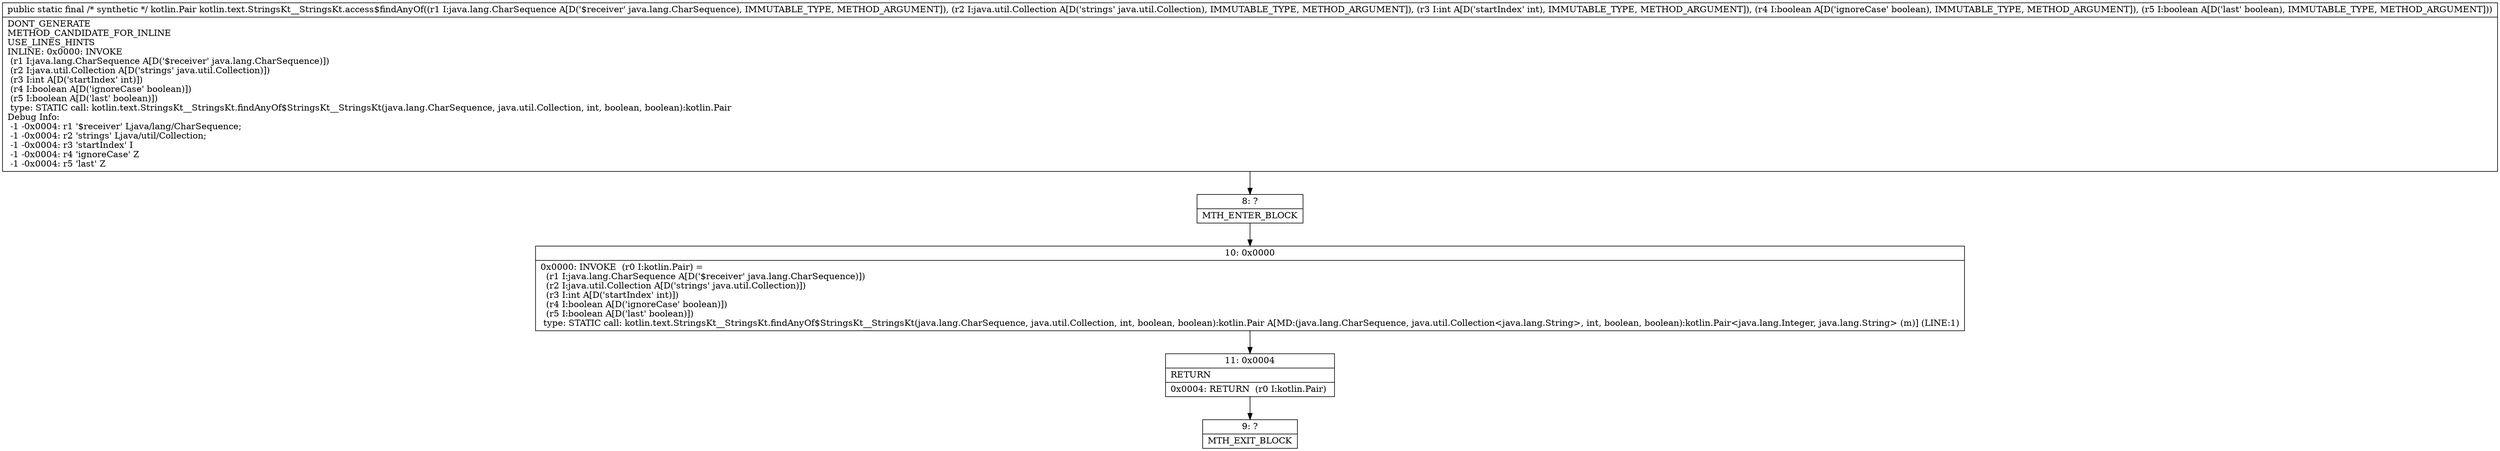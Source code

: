 digraph "CFG forkotlin.text.StringsKt__StringsKt.access$findAnyOf(Ljava\/lang\/CharSequence;Ljava\/util\/Collection;IZZ)Lkotlin\/Pair;" {
Node_8 [shape=record,label="{8\:\ ?|MTH_ENTER_BLOCK\l}"];
Node_10 [shape=record,label="{10\:\ 0x0000|0x0000: INVOKE  (r0 I:kotlin.Pair) = \l  (r1 I:java.lang.CharSequence A[D('$receiver' java.lang.CharSequence)])\l  (r2 I:java.util.Collection A[D('strings' java.util.Collection)])\l  (r3 I:int A[D('startIndex' int)])\l  (r4 I:boolean A[D('ignoreCase' boolean)])\l  (r5 I:boolean A[D('last' boolean)])\l type: STATIC call: kotlin.text.StringsKt__StringsKt.findAnyOf$StringsKt__StringsKt(java.lang.CharSequence, java.util.Collection, int, boolean, boolean):kotlin.Pair A[MD:(java.lang.CharSequence, java.util.Collection\<java.lang.String\>, int, boolean, boolean):kotlin.Pair\<java.lang.Integer, java.lang.String\> (m)] (LINE:1)\l}"];
Node_11 [shape=record,label="{11\:\ 0x0004|RETURN\l|0x0004: RETURN  (r0 I:kotlin.Pair) \l}"];
Node_9 [shape=record,label="{9\:\ ?|MTH_EXIT_BLOCK\l}"];
MethodNode[shape=record,label="{public static final \/* synthetic *\/ kotlin.Pair kotlin.text.StringsKt__StringsKt.access$findAnyOf((r1 I:java.lang.CharSequence A[D('$receiver' java.lang.CharSequence), IMMUTABLE_TYPE, METHOD_ARGUMENT]), (r2 I:java.util.Collection A[D('strings' java.util.Collection), IMMUTABLE_TYPE, METHOD_ARGUMENT]), (r3 I:int A[D('startIndex' int), IMMUTABLE_TYPE, METHOD_ARGUMENT]), (r4 I:boolean A[D('ignoreCase' boolean), IMMUTABLE_TYPE, METHOD_ARGUMENT]), (r5 I:boolean A[D('last' boolean), IMMUTABLE_TYPE, METHOD_ARGUMENT]))  | DONT_GENERATE\lMETHOD_CANDIDATE_FOR_INLINE\lUSE_LINES_HINTS\lINLINE: 0x0000: INVOKE  \l  (r1 I:java.lang.CharSequence A[D('$receiver' java.lang.CharSequence)])\l  (r2 I:java.util.Collection A[D('strings' java.util.Collection)])\l  (r3 I:int A[D('startIndex' int)])\l  (r4 I:boolean A[D('ignoreCase' boolean)])\l  (r5 I:boolean A[D('last' boolean)])\l type: STATIC call: kotlin.text.StringsKt__StringsKt.findAnyOf$StringsKt__StringsKt(java.lang.CharSequence, java.util.Collection, int, boolean, boolean):kotlin.Pair\lDebug Info:\l  \-1 \-0x0004: r1 '$receiver' Ljava\/lang\/CharSequence;\l  \-1 \-0x0004: r2 'strings' Ljava\/util\/Collection;\l  \-1 \-0x0004: r3 'startIndex' I\l  \-1 \-0x0004: r4 'ignoreCase' Z\l  \-1 \-0x0004: r5 'last' Z\l}"];
MethodNode -> Node_8;Node_8 -> Node_10;
Node_10 -> Node_11;
Node_11 -> Node_9;
}

